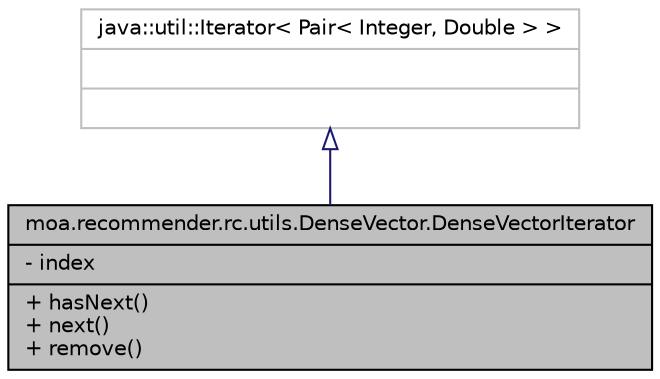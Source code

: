 digraph G
{
  edge [fontname="Helvetica",fontsize="10",labelfontname="Helvetica",labelfontsize="10"];
  node [fontname="Helvetica",fontsize="10",shape=record];
  Node1 [label="{moa.recommender.rc.utils.DenseVector.DenseVectorIterator\n|- index\l|+ hasNext()\l+ next()\l+ remove()\l}",height=0.2,width=0.4,color="black", fillcolor="grey75", style="filled" fontcolor="black"];
  Node2 -> Node1 [dir=back,color="midnightblue",fontsize="10",style="solid",arrowtail="empty",fontname="Helvetica"];
  Node2 [label="{java::util::Iterator\< Pair\< Integer, Double \> \>\n||}",height=0.2,width=0.4,color="grey75", fillcolor="white", style="filled"];
}
